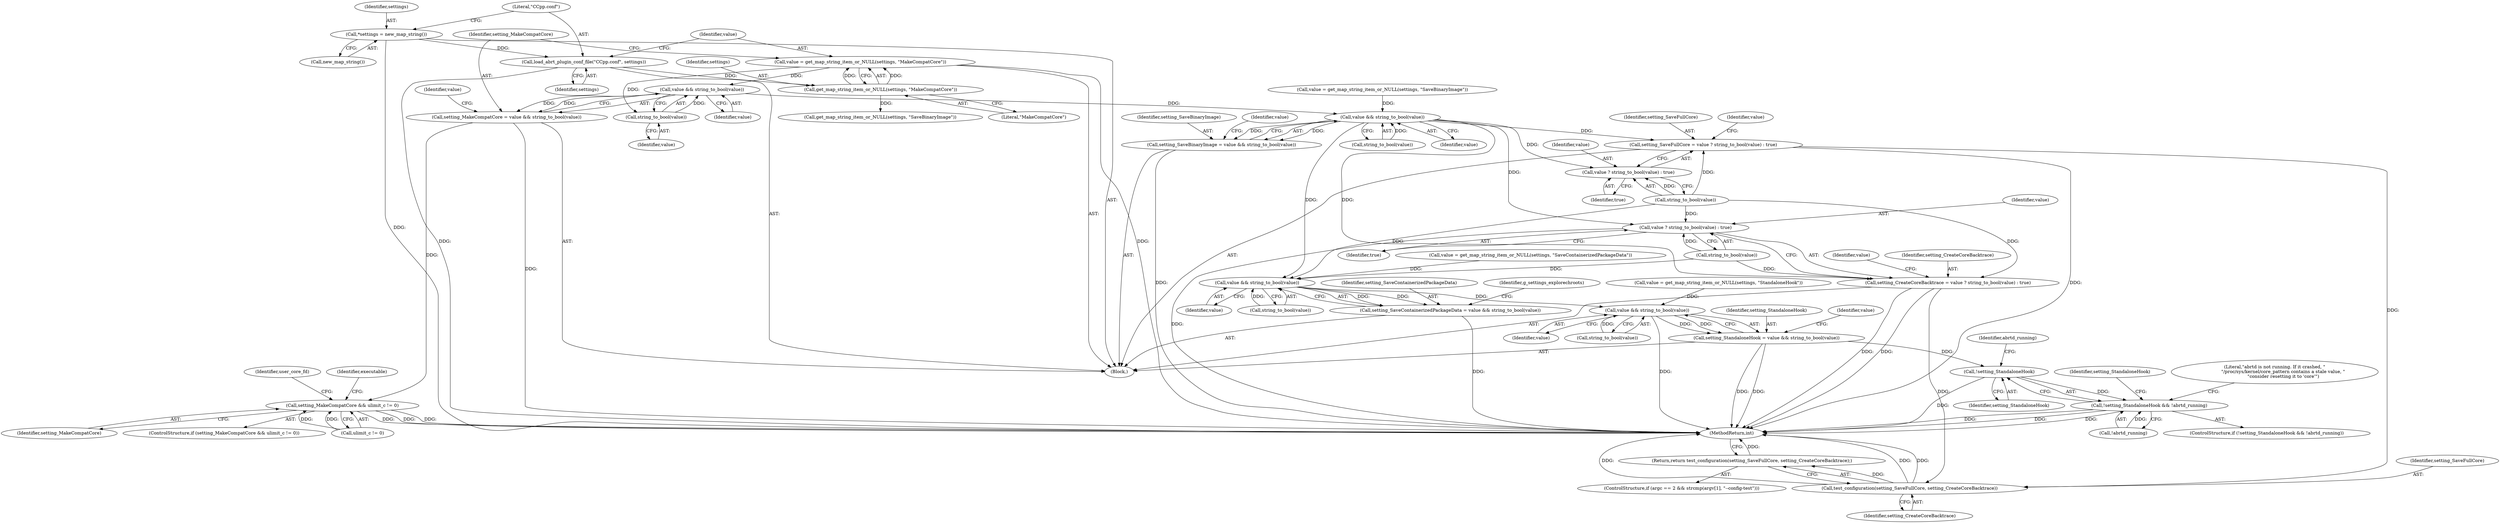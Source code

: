digraph "0_abrt_3c1b60cfa62d39e5fff5a53a5bc53dae189e740e@pointer" {
"1000201" [label="(Call,value && string_to_bool(value))"];
"1000194" [label="(Call,value = get_map_string_item_or_NULL(settings, \"MakeCompatCore\"))"];
"1000196" [label="(Call,get_map_string_item_or_NULL(settings, \"MakeCompatCore\"))"];
"1000190" [label="(Call,load_abrt_plugin_conf_file(\"CCpp.conf\", settings))"];
"1000187" [label="(Call,*settings = new_map_string())"];
"1000203" [label="(Call,string_to_bool(value))"];
"1000199" [label="(Call,setting_MakeCompatCore = value && string_to_bool(value))"];
"1000562" [label="(Call,setting_MakeCompatCore && ulimit_c != 0)"];
"1000212" [label="(Call,value && string_to_bool(value))"];
"1000210" [label="(Call,setting_SaveBinaryImage = value && string_to_bool(value))"];
"1000221" [label="(Call,setting_SaveFullCore = value ? string_to_bool(value) : true)"];
"1000297" [label="(Call,test_configuration(setting_SaveFullCore, setting_CreateCoreBacktrace))"];
"1000296" [label="(Return,return test_configuration(setting_SaveFullCore, setting_CreateCoreBacktrace);)"];
"1000223" [label="(Call,value ? string_to_bool(value) : true)"];
"1000233" [label="(Call,setting_CreateCoreBacktrace = value ? string_to_bool(value) : true)"];
"1000235" [label="(Call,value ? string_to_bool(value) : true)"];
"1000247" [label="(Call,value && string_to_bool(value))"];
"1000245" [label="(Call,setting_SaveContainerizedPackageData = value && string_to_bool(value))"];
"1000269" [label="(Call,value && string_to_bool(value))"];
"1000267" [label="(Call,setting_StandaloneHook = value && string_to_bool(value))"];
"1000614" [label="(Call,!setting_StandaloneHook)"];
"1000613" [label="(Call,!setting_StandaloneHook && !abrtd_running)"];
"1000187" [label="(Call,*settings = new_map_string())"];
"1000188" [label="(Identifier,settings)"];
"1000268" [label="(Identifier,setting_StandaloneHook)"];
"1000206" [label="(Identifier,value)"];
"1000222" [label="(Identifier,setting_SaveFullCore)"];
"1000568" [label="(Identifier,user_core_fd)"];
"1000210" [label="(Call,setting_SaveBinaryImage = value && string_to_bool(value))"];
"1000212" [label="(Call,value && string_to_bool(value))"];
"1000239" [label="(Identifier,true)"];
"1000616" [label="(Call,!abrtd_running)"];
"1000235" [label="(Call,value ? string_to_bool(value) : true)"];
"1000299" [label="(Identifier,setting_CreateCoreBacktrace)"];
"1000203" [label="(Call,string_to_bool(value))"];
"1000221" [label="(Call,setting_SaveFullCore = value ? string_to_bool(value) : true)"];
"1000248" [label="(Identifier,value)"];
"1000211" [label="(Identifier,setting_SaveBinaryImage)"];
"1000564" [label="(Call,ulimit_c != 0)"];
"1000249" [label="(Call,string_to_bool(value))"];
"1000190" [label="(Call,load_abrt_plugin_conf_file(\"CCpp.conf\", settings))"];
"1000237" [label="(Call,string_to_bool(value))"];
"1000246" [label="(Identifier,setting_SaveContainerizedPackageData)"];
"1000563" [label="(Identifier,setting_MakeCompatCore)"];
"1000214" [label="(Call,string_to_bool(value))"];
"1000202" [label="(Identifier,value)"];
"1000233" [label="(Call,setting_CreateCoreBacktrace = value ? string_to_bool(value) : true)"];
"1000562" [label="(Call,setting_MakeCompatCore && ulimit_c != 0)"];
"1000240" [label="(Call,value = get_map_string_item_or_NULL(settings, \"SaveContainerizedPackageData\"))"];
"1000262" [label="(Call,value = get_map_string_item_or_NULL(settings, \"StandaloneHook\"))"];
"1000217" [label="(Identifier,value)"];
"1000270" [label="(Identifier,value)"];
"1000213" [label="(Identifier,value)"];
"1000229" [label="(Identifier,value)"];
"1000241" [label="(Identifier,value)"];
"1000189" [label="(Call,new_map_string())"];
"1000192" [label="(Identifier,settings)"];
"1000227" [label="(Identifier,true)"];
"1000271" [label="(Call,string_to_bool(value))"];
"1000207" [label="(Call,get_map_string_item_or_NULL(settings, \"SaveBinaryImage\"))"];
"1000201" [label="(Call,value && string_to_bool(value))"];
"1000196" [label="(Call,get_map_string_item_or_NULL(settings, \"MakeCompatCore\"))"];
"1000267" [label="(Call,setting_StandaloneHook = value && string_to_bool(value))"];
"1000614" [label="(Call,!setting_StandaloneHook)"];
"1000200" [label="(Identifier,setting_MakeCompatCore)"];
"1001447" [label="(MethodReturn,int)"];
"1000194" [label="(Call,value = get_map_string_item_or_NULL(settings, \"MakeCompatCore\"))"];
"1000253" [label="(Identifier,g_settings_explorechroots)"];
"1000205" [label="(Call,value = get_map_string_item_or_NULL(settings, \"SaveBinaryImage\"))"];
"1000199" [label="(Call,setting_MakeCompatCore = value && string_to_bool(value))"];
"1000615" [label="(Identifier,setting_StandaloneHook)"];
"1000245" [label="(Call,setting_SaveContainerizedPackageData = value && string_to_bool(value))"];
"1000195" [label="(Identifier,value)"];
"1000204" [label="(Identifier,value)"];
"1000224" [label="(Identifier,value)"];
"1000236" [label="(Identifier,value)"];
"1000269" [label="(Call,value && string_to_bool(value))"];
"1000296" [label="(Return,return test_configuration(setting_SaveFullCore, setting_CreateCoreBacktrace);)"];
"1000612" [label="(ControlStructure,if (!setting_StandaloneHook && !abrtd_running))"];
"1000274" [label="(Identifier,value)"];
"1000561" [label="(ControlStructure,if (setting_MakeCompatCore && ulimit_c != 0))"];
"1000223" [label="(Call,value ? string_to_bool(value) : true)"];
"1000627" [label="(Identifier,setting_StandaloneHook)"];
"1000225" [label="(Call,string_to_bool(value))"];
"1000298" [label="(Identifier,setting_SaveFullCore)"];
"1000617" [label="(Identifier,abrtd_running)"];
"1000247" [label="(Call,value && string_to_bool(value))"];
"1000297" [label="(Call,test_configuration(setting_SaveFullCore, setting_CreateCoreBacktrace))"];
"1000613" [label="(Call,!setting_StandaloneHook && !abrtd_running)"];
"1000620" [label="(Literal,\"abrtd is not running. If it crashed, \"\n            \"/proc/sys/kernel/core_pattern contains a stale value, \"\n            \"consider resetting it to 'core'\")"];
"1000185" [label="(Block,)"];
"1000286" [label="(ControlStructure,if (argc == 2 && strcmp(argv[1], \"--config-test\")))"];
"1000234" [label="(Identifier,setting_CreateCoreBacktrace)"];
"1000198" [label="(Literal,\"MakeCompatCore\")"];
"1000191" [label="(Literal,\"CCpp.conf\")"];
"1000197" [label="(Identifier,settings)"];
"1000580" [label="(Identifier,executable)"];
"1000201" -> "1000199"  [label="AST: "];
"1000201" -> "1000202"  [label="CFG: "];
"1000201" -> "1000203"  [label="CFG: "];
"1000202" -> "1000201"  [label="AST: "];
"1000203" -> "1000201"  [label="AST: "];
"1000199" -> "1000201"  [label="CFG: "];
"1000201" -> "1000199"  [label="DDG: "];
"1000201" -> "1000199"  [label="DDG: "];
"1000194" -> "1000201"  [label="DDG: "];
"1000203" -> "1000201"  [label="DDG: "];
"1000201" -> "1000212"  [label="DDG: "];
"1000194" -> "1000185"  [label="AST: "];
"1000194" -> "1000196"  [label="CFG: "];
"1000195" -> "1000194"  [label="AST: "];
"1000196" -> "1000194"  [label="AST: "];
"1000200" -> "1000194"  [label="CFG: "];
"1000194" -> "1001447"  [label="DDG: "];
"1000196" -> "1000194"  [label="DDG: "];
"1000196" -> "1000194"  [label="DDG: "];
"1000194" -> "1000203"  [label="DDG: "];
"1000196" -> "1000198"  [label="CFG: "];
"1000197" -> "1000196"  [label="AST: "];
"1000198" -> "1000196"  [label="AST: "];
"1000190" -> "1000196"  [label="DDG: "];
"1000196" -> "1000207"  [label="DDG: "];
"1000190" -> "1000185"  [label="AST: "];
"1000190" -> "1000192"  [label="CFG: "];
"1000191" -> "1000190"  [label="AST: "];
"1000192" -> "1000190"  [label="AST: "];
"1000195" -> "1000190"  [label="CFG: "];
"1000190" -> "1001447"  [label="DDG: "];
"1000187" -> "1000190"  [label="DDG: "];
"1000187" -> "1000185"  [label="AST: "];
"1000187" -> "1000189"  [label="CFG: "];
"1000188" -> "1000187"  [label="AST: "];
"1000189" -> "1000187"  [label="AST: "];
"1000191" -> "1000187"  [label="CFG: "];
"1000187" -> "1001447"  [label="DDG: "];
"1000203" -> "1000204"  [label="CFG: "];
"1000204" -> "1000203"  [label="AST: "];
"1000199" -> "1000185"  [label="AST: "];
"1000200" -> "1000199"  [label="AST: "];
"1000206" -> "1000199"  [label="CFG: "];
"1000199" -> "1001447"  [label="DDG: "];
"1000199" -> "1000562"  [label="DDG: "];
"1000562" -> "1000561"  [label="AST: "];
"1000562" -> "1000563"  [label="CFG: "];
"1000562" -> "1000564"  [label="CFG: "];
"1000563" -> "1000562"  [label="AST: "];
"1000564" -> "1000562"  [label="AST: "];
"1000568" -> "1000562"  [label="CFG: "];
"1000580" -> "1000562"  [label="CFG: "];
"1000562" -> "1001447"  [label="DDG: "];
"1000562" -> "1001447"  [label="DDG: "];
"1000562" -> "1001447"  [label="DDG: "];
"1000564" -> "1000562"  [label="DDG: "];
"1000564" -> "1000562"  [label="DDG: "];
"1000212" -> "1000210"  [label="AST: "];
"1000212" -> "1000213"  [label="CFG: "];
"1000212" -> "1000214"  [label="CFG: "];
"1000213" -> "1000212"  [label="AST: "];
"1000214" -> "1000212"  [label="AST: "];
"1000210" -> "1000212"  [label="CFG: "];
"1000212" -> "1000210"  [label="DDG: "];
"1000212" -> "1000210"  [label="DDG: "];
"1000205" -> "1000212"  [label="DDG: "];
"1000214" -> "1000212"  [label="DDG: "];
"1000212" -> "1000221"  [label="DDG: "];
"1000212" -> "1000223"  [label="DDG: "];
"1000212" -> "1000233"  [label="DDG: "];
"1000212" -> "1000235"  [label="DDG: "];
"1000212" -> "1000247"  [label="DDG: "];
"1000210" -> "1000185"  [label="AST: "];
"1000211" -> "1000210"  [label="AST: "];
"1000217" -> "1000210"  [label="CFG: "];
"1000210" -> "1001447"  [label="DDG: "];
"1000221" -> "1000185"  [label="AST: "];
"1000221" -> "1000223"  [label="CFG: "];
"1000222" -> "1000221"  [label="AST: "];
"1000223" -> "1000221"  [label="AST: "];
"1000229" -> "1000221"  [label="CFG: "];
"1000221" -> "1001447"  [label="DDG: "];
"1000225" -> "1000221"  [label="DDG: "];
"1000221" -> "1000297"  [label="DDG: "];
"1000297" -> "1000296"  [label="AST: "];
"1000297" -> "1000299"  [label="CFG: "];
"1000298" -> "1000297"  [label="AST: "];
"1000299" -> "1000297"  [label="AST: "];
"1000296" -> "1000297"  [label="CFG: "];
"1000297" -> "1001447"  [label="DDG: "];
"1000297" -> "1001447"  [label="DDG: "];
"1000297" -> "1001447"  [label="DDG: "];
"1000297" -> "1000296"  [label="DDG: "];
"1000233" -> "1000297"  [label="DDG: "];
"1000296" -> "1000286"  [label="AST: "];
"1001447" -> "1000296"  [label="CFG: "];
"1000296" -> "1001447"  [label="DDG: "];
"1000223" -> "1000225"  [label="CFG: "];
"1000223" -> "1000227"  [label="CFG: "];
"1000224" -> "1000223"  [label="AST: "];
"1000225" -> "1000223"  [label="AST: "];
"1000227" -> "1000223"  [label="AST: "];
"1000225" -> "1000223"  [label="DDG: "];
"1000233" -> "1000185"  [label="AST: "];
"1000233" -> "1000235"  [label="CFG: "];
"1000234" -> "1000233"  [label="AST: "];
"1000235" -> "1000233"  [label="AST: "];
"1000241" -> "1000233"  [label="CFG: "];
"1000233" -> "1001447"  [label="DDG: "];
"1000233" -> "1001447"  [label="DDG: "];
"1000237" -> "1000233"  [label="DDG: "];
"1000225" -> "1000233"  [label="DDG: "];
"1000235" -> "1000237"  [label="CFG: "];
"1000235" -> "1000239"  [label="CFG: "];
"1000236" -> "1000235"  [label="AST: "];
"1000237" -> "1000235"  [label="AST: "];
"1000239" -> "1000235"  [label="AST: "];
"1000235" -> "1001447"  [label="DDG: "];
"1000237" -> "1000235"  [label="DDG: "];
"1000225" -> "1000235"  [label="DDG: "];
"1000247" -> "1000245"  [label="AST: "];
"1000247" -> "1000248"  [label="CFG: "];
"1000247" -> "1000249"  [label="CFG: "];
"1000248" -> "1000247"  [label="AST: "];
"1000249" -> "1000247"  [label="AST: "];
"1000245" -> "1000247"  [label="CFG: "];
"1000247" -> "1000245"  [label="DDG: "];
"1000247" -> "1000245"  [label="DDG: "];
"1000249" -> "1000247"  [label="DDG: "];
"1000240" -> "1000247"  [label="DDG: "];
"1000237" -> "1000247"  [label="DDG: "];
"1000225" -> "1000247"  [label="DDG: "];
"1000247" -> "1000269"  [label="DDG: "];
"1000245" -> "1000185"  [label="AST: "];
"1000246" -> "1000245"  [label="AST: "];
"1000253" -> "1000245"  [label="CFG: "];
"1000245" -> "1001447"  [label="DDG: "];
"1000269" -> "1000267"  [label="AST: "];
"1000269" -> "1000270"  [label="CFG: "];
"1000269" -> "1000271"  [label="CFG: "];
"1000270" -> "1000269"  [label="AST: "];
"1000271" -> "1000269"  [label="AST: "];
"1000267" -> "1000269"  [label="CFG: "];
"1000269" -> "1001447"  [label="DDG: "];
"1000269" -> "1000267"  [label="DDG: "];
"1000269" -> "1000267"  [label="DDG: "];
"1000262" -> "1000269"  [label="DDG: "];
"1000271" -> "1000269"  [label="DDG: "];
"1000267" -> "1000185"  [label="AST: "];
"1000268" -> "1000267"  [label="AST: "];
"1000274" -> "1000267"  [label="CFG: "];
"1000267" -> "1001447"  [label="DDG: "];
"1000267" -> "1001447"  [label="DDG: "];
"1000267" -> "1000614"  [label="DDG: "];
"1000614" -> "1000613"  [label="AST: "];
"1000614" -> "1000615"  [label="CFG: "];
"1000615" -> "1000614"  [label="AST: "];
"1000617" -> "1000614"  [label="CFG: "];
"1000613" -> "1000614"  [label="CFG: "];
"1000614" -> "1001447"  [label="DDG: "];
"1000614" -> "1000613"  [label="DDG: "];
"1000613" -> "1000612"  [label="AST: "];
"1000613" -> "1000616"  [label="CFG: "];
"1000616" -> "1000613"  [label="AST: "];
"1000620" -> "1000613"  [label="CFG: "];
"1000627" -> "1000613"  [label="CFG: "];
"1000613" -> "1001447"  [label="DDG: "];
"1000613" -> "1001447"  [label="DDG: "];
"1000613" -> "1001447"  [label="DDG: "];
"1000616" -> "1000613"  [label="DDG: "];
}
